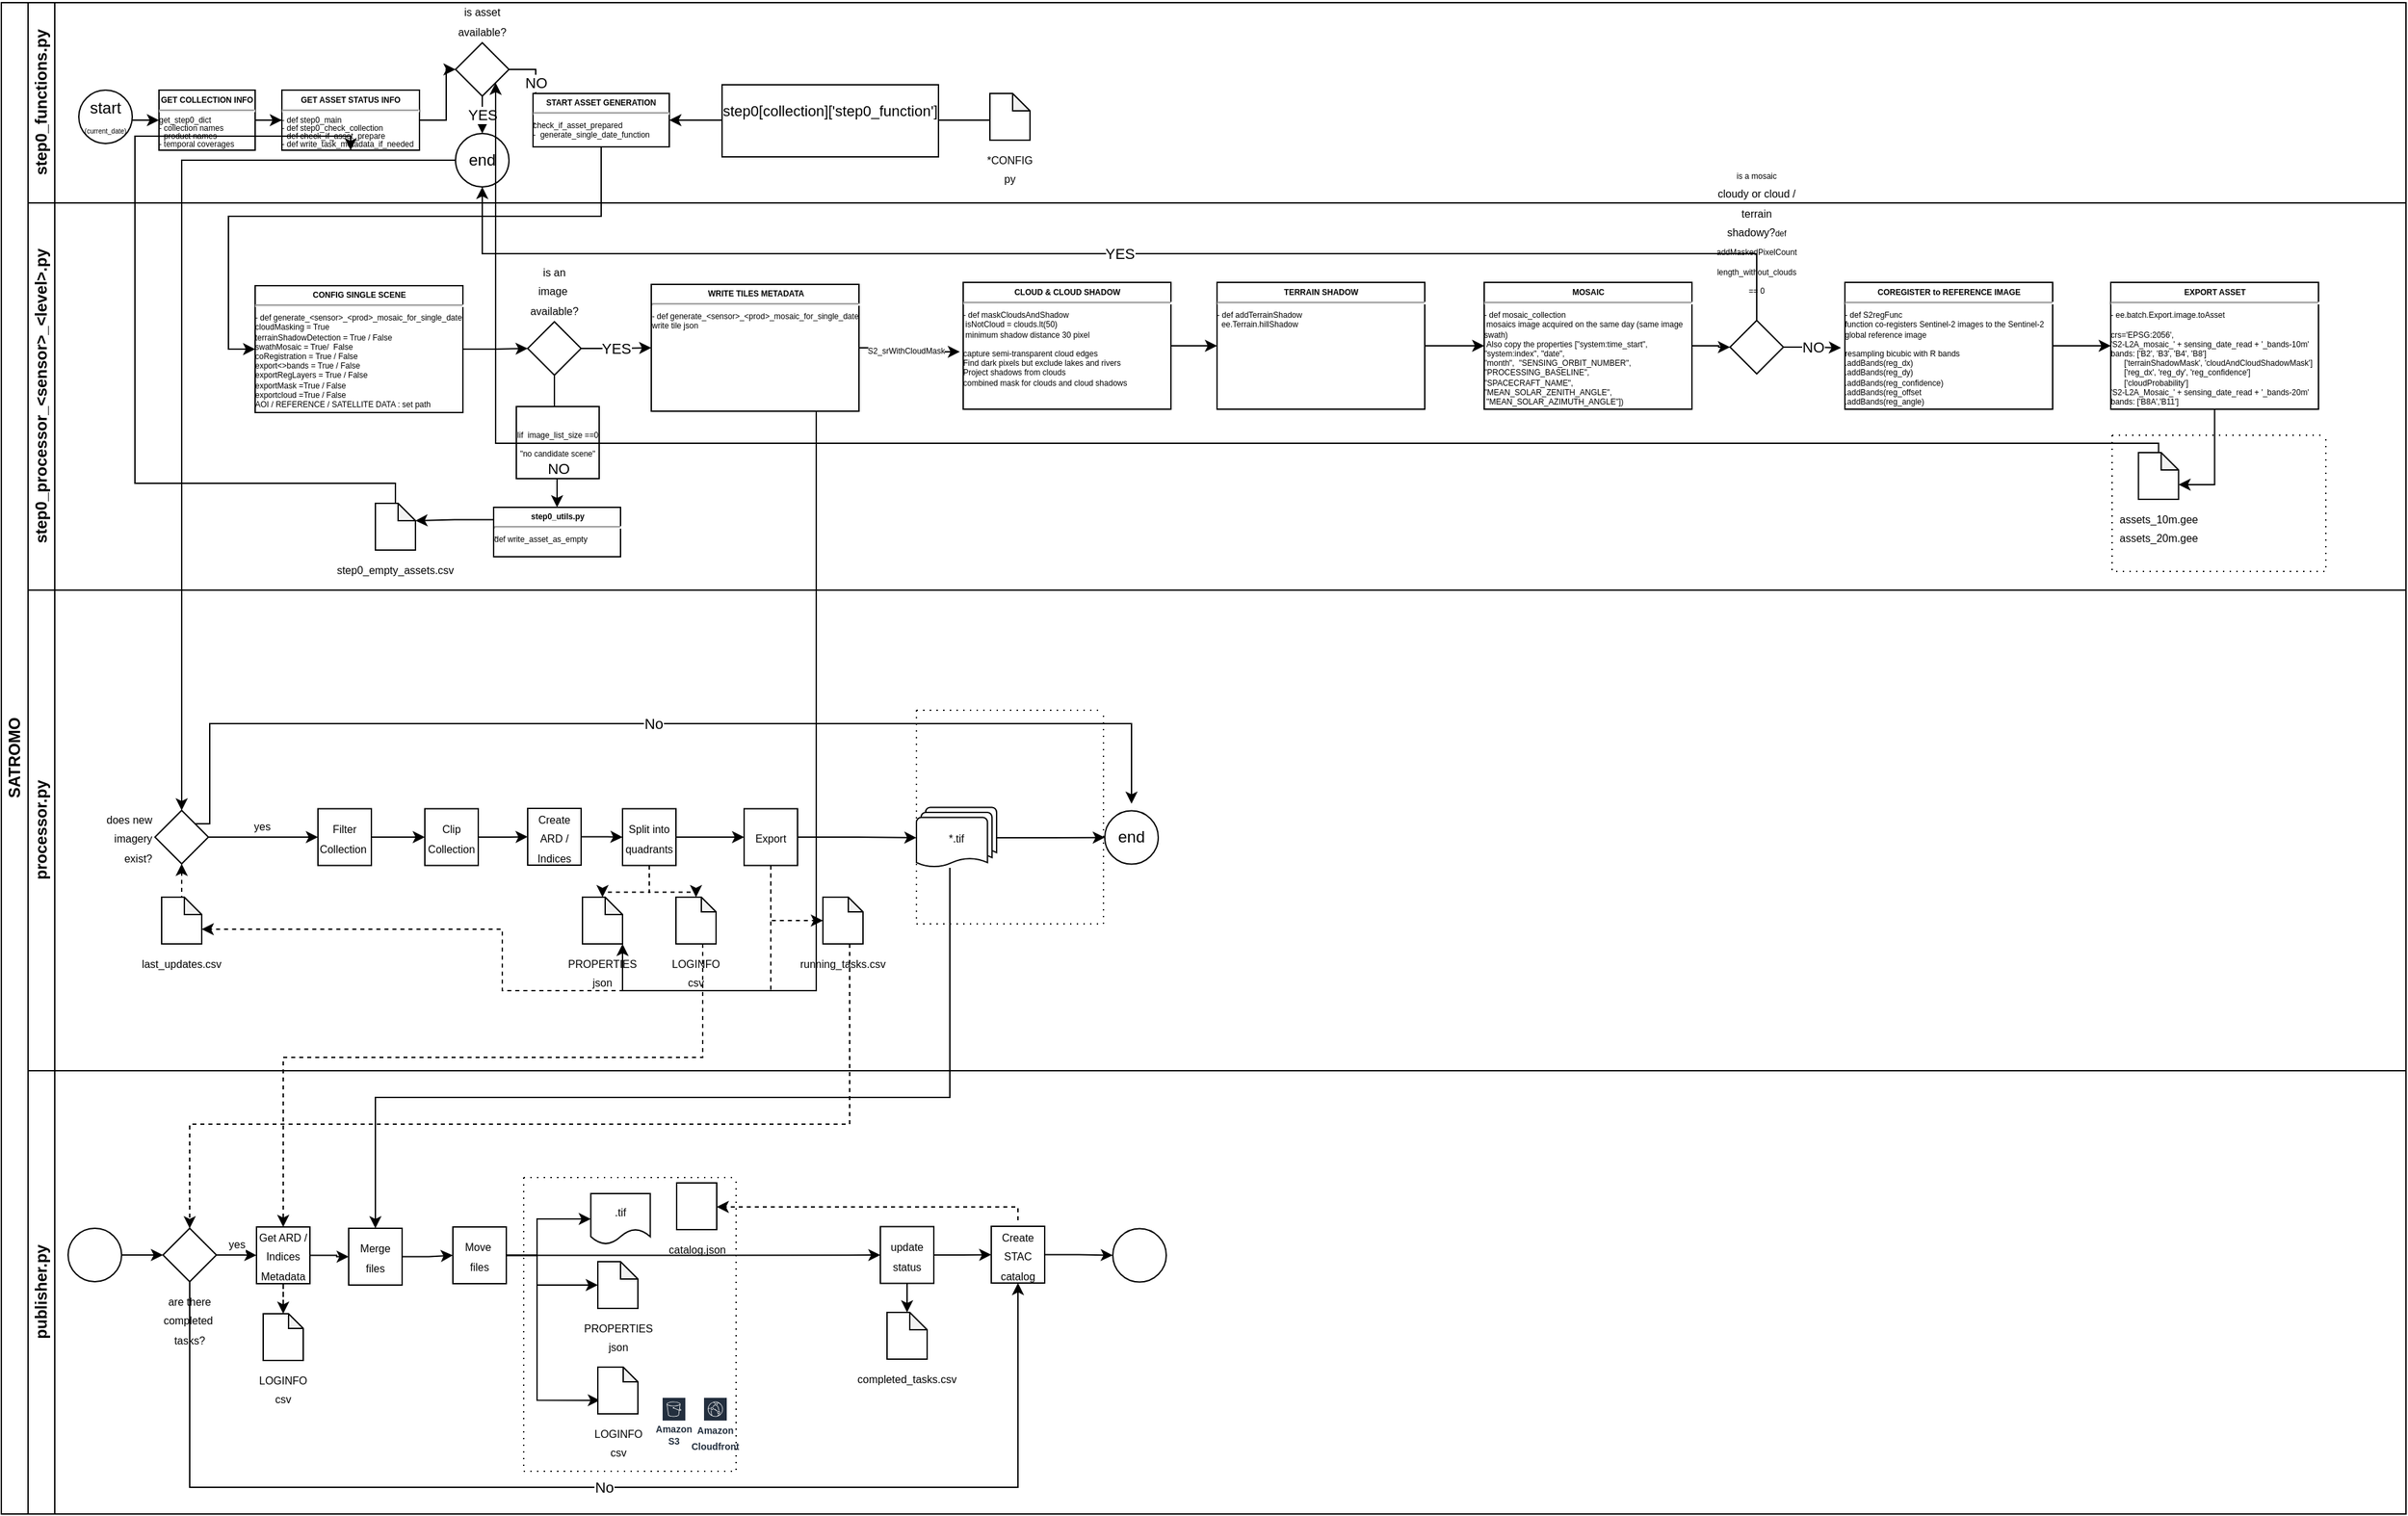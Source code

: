 <mxfile version="22.1.18" type="github">
  <diagram id="prtHgNgQTEPvFCAcTncT" name="Page-1">
    <mxGraphModel dx="1141" dy="697" grid="1" gridSize="10" guides="1" tooltips="1" connect="1" arrows="1" fold="1" page="1" pageScale="1" pageWidth="1169" pageHeight="827" math="0" shadow="0">
      <root>
        <mxCell id="0" />
        <mxCell id="1" parent="0" />
        <mxCell id="dNxyNK7c78bLwvsdeMH5-19" value="SATROMO" style="swimlane;html=1;childLayout=stackLayout;resizeParent=1;resizeParentMax=0;horizontal=0;startSize=20;horizontalStack=0;" parent="1" vertex="1">
          <mxGeometry x="40" y="530" width="1800" height="1132" as="geometry">
            <mxRectangle x="30" y="50" width="40" height="60" as="alternateBounds" />
          </mxGeometry>
        </mxCell>
        <mxCell id="R1mRM2v9SrcW-nyacFjG-60" style="edgeStyle=orthogonalEdgeStyle;rounded=0;orthogonalLoop=1;jettySize=auto;html=1;entryX=0.5;entryY=0;entryDx=0;entryDy=0;dashed=1;" parent="dNxyNK7c78bLwvsdeMH5-19" source="R1mRM2v9SrcW-nyacFjG-41" target="R1mRM2v9SrcW-nyacFjG-56" edge="1">
          <mxGeometry relative="1" as="geometry">
            <Array as="points">
              <mxPoint x="635" y="840" />
              <mxPoint x="141" y="840" />
            </Array>
          </mxGeometry>
        </mxCell>
        <mxCell id="R1mRM2v9SrcW-nyacFjG-63" style="edgeStyle=orthogonalEdgeStyle;rounded=0;orthogonalLoop=1;jettySize=auto;html=1;entryX=0.5;entryY=0;entryDx=0;entryDy=0;dashed=1;" parent="dNxyNK7c78bLwvsdeMH5-19" source="R1mRM2v9SrcW-nyacFjG-35" target="R1mRM2v9SrcW-nyacFjG-61" edge="1">
          <mxGeometry relative="1" as="geometry">
            <Array as="points">
              <mxPoint x="525" y="790" />
              <mxPoint x="211" y="790" />
            </Array>
          </mxGeometry>
        </mxCell>
        <mxCell id="dyGAlXozFLKTP85Kv3v4-216" value="step0_functions.py" style="swimlane;html=1;startSize=20;horizontal=0;" parent="dNxyNK7c78bLwvsdeMH5-19" vertex="1">
          <mxGeometry x="20" width="1780" height="150" as="geometry" />
        </mxCell>
        <mxCell id="dNxyNK7c78bLwvsdeMH5-23" value="start&lt;br&gt;&lt;font style=&quot;font-size: 5px;&quot;&gt;(current_date)&lt;/font&gt;" style="ellipse;whiteSpace=wrap;html=1;" parent="dyGAlXozFLKTP85Kv3v4-216" vertex="1">
          <mxGeometry x="38" y="65.5" width="40" height="40" as="geometry" />
        </mxCell>
        <mxCell id="dyGAlXozFLKTP85Kv3v4-7" value="&lt;p style=&quot;margin: 4px 0px 0px; text-align: center; font-size: 6px;&quot;&gt;&lt;b&gt;GET COLLECTION INFO&lt;/b&gt;&lt;/p&gt;&lt;hr style=&quot;font-size: 6px;&quot;&gt;&lt;div style=&quot;height: 2px; font-size: 6px;&quot;&gt;&lt;span style=&quot;border-color: var(--border-color); text-align: center;&quot;&gt;get_step0_dict&lt;/span&gt;&lt;br&gt;&lt;/div&gt;&lt;div style=&quot;height: 2px; font-size: 6px;&quot;&gt;&lt;br&gt;&lt;/div&gt;&lt;div style=&quot;height: 2px; font-size: 6px;&quot;&gt;&lt;br&gt;&lt;/div&gt;&lt;div style=&quot;height: 2px; font-size: 6px;&quot;&gt;- collection names&amp;nbsp;&amp;nbsp;&lt;/div&gt;&lt;div style=&quot;height: 2px; font-size: 6px;&quot;&gt;&lt;br&gt;&lt;/div&gt;&lt;div style=&quot;height: 2px; font-size: 6px;&quot;&gt;&lt;br&gt;&lt;/div&gt;&lt;div style=&quot;height: 2px; font-size: 6px;&quot;&gt;- product names&amp;nbsp;&amp;nbsp;&lt;/div&gt;&lt;div style=&quot;height: 2px; font-size: 6px;&quot;&gt;&lt;br&gt;&lt;/div&gt;&lt;div style=&quot;height: 2px; font-size: 6px;&quot;&gt;&lt;br style=&quot;font-size: 6px;&quot;&gt;&lt;/div&gt;&lt;div style=&quot;height: 2px; font-size: 6px;&quot;&gt;- temporal coverages&lt;/div&gt;" style="verticalAlign=top;align=left;overflow=fill;fontSize=6;fontFamily=Helvetica;html=1;whiteSpace=wrap;" parent="dyGAlXozFLKTP85Kv3v4-216" vertex="1">
          <mxGeometry x="98" y="65.5" width="72" height="45" as="geometry" />
        </mxCell>
        <mxCell id="dyGAlXozFLKTP85Kv3v4-16" style="edgeStyle=orthogonalEdgeStyle;rounded=0;orthogonalLoop=1;jettySize=auto;html=1;entryX=0;entryY=0.5;entryDx=0;entryDy=0;" parent="dyGAlXozFLKTP85Kv3v4-216" source="dNxyNK7c78bLwvsdeMH5-23" target="dyGAlXozFLKTP85Kv3v4-7" edge="1">
          <mxGeometry relative="1" as="geometry">
            <Array as="points">
              <mxPoint x="58" y="85.5" />
            </Array>
          </mxGeometry>
        </mxCell>
        <mxCell id="dyGAlXozFLKTP85Kv3v4-11" value="&lt;p style=&quot;margin: 4px 0px 0px; text-align: center; font-size: 6px;&quot;&gt;&lt;b style=&quot;background-color: initial;&quot;&gt;GET ASSET STATUS INFO&lt;/b&gt;&lt;br&gt;&lt;/p&gt;&lt;hr style=&quot;font-size: 6px;&quot;&gt;&lt;div style=&quot;height: 2px; font-size: 6px;&quot;&gt;- def step0_main&lt;/div&gt;&lt;div style=&quot;height: 2px; font-size: 6px;&quot;&gt;&lt;br&gt;&lt;/div&gt;&lt;div style=&quot;height: 2px; font-size: 6px;&quot;&gt;&lt;br&gt;&lt;/div&gt;&lt;div style=&quot;height: 2px; font-size: 6px;&quot;&gt;- def step0_check_collection&lt;/div&gt;&lt;div style=&quot;height: 2px; font-size: 6px;&quot;&gt;&lt;br style=&quot;font-size: 6px;&quot;&gt;&lt;/div&gt;&lt;div style=&quot;height: 2px; font-size: 6px;&quot;&gt;&lt;br&gt;&lt;/div&gt;&lt;div style=&quot;height: 2px; font-size: 6px;&quot;&gt;- def check_if_asset_prepare &amp;nbsp;&lt;/div&gt;&lt;div style=&quot;height: 2px; font-size: 6px;&quot;&gt;&lt;br&gt;&lt;/div&gt;&lt;div style=&quot;height: 2px; font-size: 6px;&quot;&gt;&lt;br&gt;&lt;/div&gt;&lt;div style=&quot;height: 2px; font-size: 6px;&quot;&gt;- def write_task_metadata_if_needed&lt;/div&gt;" style="verticalAlign=top;align=left;overflow=fill;fontSize=6;fontFamily=Helvetica;html=1;whiteSpace=wrap;" parent="dyGAlXozFLKTP85Kv3v4-216" vertex="1">
          <mxGeometry x="190" y="65.5" width="103" height="45" as="geometry" />
        </mxCell>
        <mxCell id="dyGAlXozFLKTP85Kv3v4-17" style="edgeStyle=orthogonalEdgeStyle;rounded=0;orthogonalLoop=1;jettySize=auto;html=1;entryX=0;entryY=0.5;entryDx=0;entryDy=0;" parent="dyGAlXozFLKTP85Kv3v4-216" source="dyGAlXozFLKTP85Kv3v4-7" target="dyGAlXozFLKTP85Kv3v4-11" edge="1">
          <mxGeometry relative="1" as="geometry" />
        </mxCell>
        <mxCell id="dyGAlXozFLKTP85Kv3v4-217" value="NO" style="edgeStyle=orthogonalEdgeStyle;rounded=0;orthogonalLoop=1;jettySize=auto;html=1;entryX=0;entryY=0.5;entryDx=0;entryDy=0;" parent="dyGAlXozFLKTP85Kv3v4-216" source="dyGAlXozFLKTP85Kv3v4-14" target="dyGAlXozFLKTP85Kv3v4-20" edge="1">
          <mxGeometry relative="1" as="geometry" />
        </mxCell>
        <mxCell id="DU7jNsaUde-YfOUN6-Dd-2" value="YES" style="edgeStyle=orthogonalEdgeStyle;rounded=0;orthogonalLoop=1;jettySize=auto;html=1;exitX=0.5;exitY=1;exitDx=0;exitDy=0;entryX=0.5;entryY=0;entryDx=0;entryDy=0;" edge="1" parent="dyGAlXozFLKTP85Kv3v4-216" source="dyGAlXozFLKTP85Kv3v4-14" target="DU7jNsaUde-YfOUN6-Dd-1">
          <mxGeometry relative="1" as="geometry" />
        </mxCell>
        <mxCell id="dyGAlXozFLKTP85Kv3v4-14" value="&lt;font style=&quot;font-size: 8px;&quot;&gt;is asset available?&lt;/font&gt;" style="rhombus;whiteSpace=wrap;html=1;fontFamily=Helvetica;fontSize=12;fontColor=#000000;align=center;verticalAlign=bottom;labelPosition=center;verticalLabelPosition=top;" parent="dyGAlXozFLKTP85Kv3v4-216" vertex="1">
          <mxGeometry x="320" y="30" width="40" height="40" as="geometry" />
        </mxCell>
        <mxCell id="dyGAlXozFLKTP85Kv3v4-24" style="edgeStyle=orthogonalEdgeStyle;rounded=0;orthogonalLoop=1;jettySize=auto;html=1;exitX=1;exitY=0.5;exitDx=0;exitDy=0;entryX=0;entryY=0.5;entryDx=0;entryDy=0;" parent="dyGAlXozFLKTP85Kv3v4-216" source="dyGAlXozFLKTP85Kv3v4-11" target="dyGAlXozFLKTP85Kv3v4-14" edge="1">
          <mxGeometry relative="1" as="geometry" />
        </mxCell>
        <mxCell id="dyGAlXozFLKTP85Kv3v4-20" value="&lt;p style=&quot;margin: 4px 0px 0px; text-align: center;&quot;&gt;&lt;b&gt;START ASSET GENERATION&lt;/b&gt;&lt;br&gt;&lt;/p&gt;&lt;hr style=&quot;font-size: 6px;&quot;&gt;&lt;div style=&quot;height: 2px; font-size: 6px;&quot;&gt;-&amp;nbsp;&lt;/div&gt;check_if_asset_prepared&lt;br&gt;-&amp;nbsp;&amp;nbsp;generate_single_date_function" style="verticalAlign=top;align=left;overflow=fill;fontSize=6;fontFamily=Helvetica;html=1;whiteSpace=wrap;" parent="dyGAlXozFLKTP85Kv3v4-216" vertex="1">
          <mxGeometry x="378" y="68" width="102" height="40" as="geometry" />
        </mxCell>
        <mxCell id="dyGAlXozFLKTP85Kv3v4-9" value="&lt;span style=&quot;font-size: 8px;&quot;&gt;*CONFIG&lt;br&gt;py&lt;br&gt;&lt;/span&gt;" style="shape=note;whiteSpace=wrap;html=1;backgroundOutline=1;darkOpacity=0.05;size=13;labelPosition=center;verticalLabelPosition=bottom;align=center;verticalAlign=top;" parent="dyGAlXozFLKTP85Kv3v4-216" vertex="1">
          <mxGeometry x="720" y="68" width="30" height="35" as="geometry" />
        </mxCell>
        <mxCell id="dyGAlXozFLKTP85Kv3v4-213" value="&#xa;&lt;span style=&quot;color: rgb(0, 0, 0); font-family: Helvetica; font-size: 11px; font-style: normal; font-variant-ligatures: normal; font-variant-caps: normal; font-weight: 400; letter-spacing: normal; orphans: 2; text-align: center; text-indent: 0px; text-transform: none; widows: 2; word-spacing: 0px; -webkit-text-stroke-width: 0px; background-color: rgb(255, 255, 255); text-decoration-thickness: initial; text-decoration-style: initial; text-decoration-color: initial; float: none; display: inline !important;&quot;&gt;step0[collection][&#39;step0_function&#39;]&lt;/span&gt;&#xa;&#xa;" style="edgeStyle=orthogonalEdgeStyle;rounded=0;orthogonalLoop=1;jettySize=auto;html=1;entryX=1;entryY=0.5;entryDx=0;entryDy=0;labelBorderColor=default;" parent="dyGAlXozFLKTP85Kv3v4-216" source="dyGAlXozFLKTP85Kv3v4-9" target="dyGAlXozFLKTP85Kv3v4-20" edge="1">
          <mxGeometry relative="1" as="geometry">
            <Array as="points">
              <mxPoint x="710" y="88" />
              <mxPoint x="710" y="88" />
            </Array>
          </mxGeometry>
        </mxCell>
        <mxCell id="dyGAlXozFLKTP85Kv3v4-222" value="" style="shape=image;html=1;verticalAlign=top;verticalLabelPosition=bottom;labelBackgroundColor=#ffffff;imageAspect=0;aspect=fixed;image=https://cdn0.iconfinder.com/data/icons/social-network-9/50/29-128.png" parent="dyGAlXozFLKTP85Kv3v4-216" vertex="1">
          <mxGeometry x="30" y="10" width="24" height="24" as="geometry" />
        </mxCell>
        <mxCell id="DU7jNsaUde-YfOUN6-Dd-1" value="end" style="ellipse;whiteSpace=wrap;html=1;" vertex="1" parent="dyGAlXozFLKTP85Kv3v4-216">
          <mxGeometry x="320" y="98" width="40" height="40" as="geometry" />
        </mxCell>
        <mxCell id="dyGAlXozFLKTP85Kv3v4-214" value="step0_processor_&amp;lt;sensor&amp;gt;_&amp;lt;level&amp;gt;.py" style="swimlane;html=1;startSize=20;horizontal=0;" parent="dNxyNK7c78bLwvsdeMH5-19" vertex="1">
          <mxGeometry x="20" y="150" width="1780" height="290" as="geometry" />
        </mxCell>
        <mxCell id="dyGAlXozFLKTP85Kv3v4-104" value="&lt;p style=&quot;margin: 4px 0px 0px; text-align: center;&quot;&gt;&lt;b&gt;CONFIG SINGLE SCENE&lt;/b&gt;&lt;br&gt;&lt;/p&gt;&lt;hr style=&quot;font-size: 6px;&quot;&gt;&lt;div style=&quot;height: 2px; font-size: 6px;&quot;&gt;&lt;/div&gt;- def generate_&amp;lt;sensor&amp;gt;_&amp;lt;prod&amp;gt;_mosaic_for_single_date&lt;br&gt;cloudMasking = True&lt;br&gt;terrainShadowDetection = True / False&lt;br&gt;swathMosaic = True/&amp;nbsp; False&lt;br&gt;coRegistration = True / False&lt;br&gt;export&amp;lt;&amp;gt;bands = True / False&lt;br&gt;exportRegLayers = True / False&lt;br&gt;exportMask =True / False&lt;br&gt;exportcloud =True / False&lt;br&gt;AOI / REFERENCE / SATELLITE DATA : set path" style="verticalAlign=top;align=left;overflow=fill;fontSize=6;fontFamily=Helvetica;html=1;whiteSpace=wrap;" parent="dyGAlXozFLKTP85Kv3v4-214" vertex="1">
          <mxGeometry x="170" y="62" width="155.5" height="95" as="geometry" />
        </mxCell>
        <mxCell id="dyGAlXozFLKTP85Kv3v4-106" value="&lt;font style=&quot;font-size: 8px;&quot;&gt;is an image&amp;nbsp; available?&lt;/font&gt;" style="rhombus;whiteSpace=wrap;html=1;fontFamily=Helvetica;fontSize=12;fontColor=#000000;align=center;verticalAlign=bottom;labelPosition=center;verticalLabelPosition=top;" parent="dyGAlXozFLKTP85Kv3v4-214" vertex="1">
          <mxGeometry x="374" y="89" width="40" height="40" as="geometry" />
        </mxCell>
        <mxCell id="dyGAlXozFLKTP85Kv3v4-121" style="edgeStyle=orthogonalEdgeStyle;rounded=0;orthogonalLoop=1;jettySize=auto;html=1;exitX=1;exitY=0.5;exitDx=0;exitDy=0;" parent="dyGAlXozFLKTP85Kv3v4-214" source="dyGAlXozFLKTP85Kv3v4-104" target="dyGAlXozFLKTP85Kv3v4-106" edge="1">
          <mxGeometry relative="1" as="geometry" />
        </mxCell>
        <mxCell id="dyGAlXozFLKTP85Kv3v4-108" value="&lt;p style=&quot;margin: 4px 0px 0px; text-align: center;&quot;&gt;&lt;b&gt;step0_utils.py&lt;/b&gt;&lt;br&gt;&lt;/p&gt;&lt;hr style=&quot;font-size: 6px;&quot;&gt;&lt;div style=&quot;height: 2px; font-size: 6px;&quot;&gt;-&amp;nbsp;&lt;/div&gt;def&amp;nbsp;write_asset_as_empty" style="verticalAlign=top;align=left;overflow=fill;fontSize=6;fontFamily=Helvetica;html=1;whiteSpace=wrap;" parent="dyGAlXozFLKTP85Kv3v4-214" vertex="1">
          <mxGeometry x="348.5" y="228" width="95" height="37" as="geometry" />
        </mxCell>
        <mxCell id="dyGAlXozFLKTP85Kv3v4-110" value="&lt;br&gt;&lt;font style=&quot;border-color: var(--border-color); color: rgb(0, 0, 0); font-family: Helvetica; font-style: normal; font-variant-ligatures: normal; font-variant-caps: normal; font-weight: 400; letter-spacing: normal; orphans: 2; text-align: center; text-indent: 0px; text-transform: none; widows: 2; word-spacing: 0px; -webkit-text-stroke-width: 0px; text-decoration-thickness: initial; text-decoration-style: initial; text-decoration-color: initial; font-size: 6px;&quot;&gt;Iif&amp;nbsp; image_list_size ==0&lt;br style=&quot;border-color: var(--border-color);&quot;&gt;&quot;no candidate scene&quot;&lt;br style=&quot;border-color: var(--border-color);&quot;&gt;&amp;nbsp;&lt;/font&gt;&lt;span style=&quot;color: rgb(0, 0, 0); font-family: Helvetica; font-size: 11px; font-style: normal; font-variant-ligatures: normal; font-variant-caps: normal; font-weight: 400; letter-spacing: normal; orphans: 2; text-align: center; text-indent: 0px; text-transform: none; widows: 2; word-spacing: 0px; -webkit-text-stroke-width: 0px; background-color: rgb(255, 255, 255); text-decoration-thickness: initial; text-decoration-style: initial; text-decoration-color: initial; float: none; display: inline !important;&quot;&gt;NO&lt;/span&gt;" style="edgeStyle=orthogonalEdgeStyle;rounded=0;orthogonalLoop=1;jettySize=auto;html=1;labelBorderColor=default;" parent="dyGAlXozFLKTP85Kv3v4-214" source="dyGAlXozFLKTP85Kv3v4-106" target="dyGAlXozFLKTP85Kv3v4-108" edge="1">
          <mxGeometry x="0.01" relative="1" as="geometry">
            <mxPoint x="394" y="156" as="targetPoint" />
            <mxPoint as="offset" />
          </mxGeometry>
        </mxCell>
        <mxCell id="dyGAlXozFLKTP85Kv3v4-111" value="&lt;font style=&quot;font-size: 8px;&quot;&gt;step0_empty_assets.csv&lt;/font&gt;" style="shape=note;whiteSpace=wrap;html=1;backgroundOutline=1;darkOpacity=0.05;size=13;labelPosition=center;verticalLabelPosition=bottom;align=center;verticalAlign=top;" parent="dyGAlXozFLKTP85Kv3v4-214" vertex="1">
          <mxGeometry x="260" y="225" width="30" height="35" as="geometry" />
        </mxCell>
        <mxCell id="dyGAlXozFLKTP85Kv3v4-113" value="&lt;p style=&quot;margin: 4px 0px 0px; text-align: center;&quot;&gt;&lt;b&gt;WRITE TILES METADATA&lt;/b&gt;&lt;br&gt;&lt;/p&gt;&lt;hr style=&quot;font-size: 6px;&quot;&gt;&lt;div style=&quot;height: 2px; font-size: 6px;&quot;&gt;&lt;/div&gt;- def generate_&amp;lt;sensor&amp;gt;_&amp;lt;prod&amp;gt;_mosaic_for_single_date&lt;br&gt;write tile json" style="verticalAlign=top;align=left;overflow=fill;fontSize=6;fontFamily=Helvetica;html=1;whiteSpace=wrap;" parent="dyGAlXozFLKTP85Kv3v4-214" vertex="1">
          <mxGeometry x="466.5" y="61" width="155.5" height="95" as="geometry" />
        </mxCell>
        <mxCell id="dyGAlXozFLKTP85Kv3v4-122" value="YES" style="edgeStyle=orthogonalEdgeStyle;rounded=0;orthogonalLoop=1;jettySize=auto;html=1;exitX=1;exitY=0.5;exitDx=0;exitDy=0;entryX=0;entryY=0.5;entryDx=0;entryDy=0;" parent="dyGAlXozFLKTP85Kv3v4-214" source="dyGAlXozFLKTP85Kv3v4-106" target="dyGAlXozFLKTP85Kv3v4-113" edge="1">
          <mxGeometry relative="1" as="geometry" />
        </mxCell>
        <mxCell id="dyGAlXozFLKTP85Kv3v4-124" style="edgeStyle=orthogonalEdgeStyle;rounded=0;orthogonalLoop=1;jettySize=auto;html=1;entryX=0;entryY=0;entryDx=30.0;entryDy=13;entryPerimeter=0;exitX=0;exitY=0.25;exitDx=0;exitDy=0;" parent="dyGAlXozFLKTP85Kv3v4-214" source="dyGAlXozFLKTP85Kv3v4-108" target="dyGAlXozFLKTP85Kv3v4-111" edge="1">
          <mxGeometry relative="1" as="geometry" />
        </mxCell>
        <mxCell id="dyGAlXozFLKTP85Kv3v4-131" value="&lt;p style=&quot;margin: 4px 0px 0px; text-align: center;&quot;&gt;&lt;b&gt;CLOUD &amp;amp; CLOUD SHADOW&lt;/b&gt;&lt;br&gt;&lt;/p&gt;&lt;hr style=&quot;font-size: 6px;&quot;&gt;&lt;div style=&quot;height: 2px; font-size: 6px;&quot;&gt;&lt;/div&gt;- def&amp;nbsp;maskCloudsAndShadow&lt;br&gt;&lt;font style=&quot;border-color: var(--border-color); text-align: center;&quot;&gt;&amp;nbsp;isNotCloud = clouds.lt(50)&lt;br style=&quot;border-color: var(--border-color);&quot;&gt;&lt;/font&gt;&lt;font style=&quot;border-color: var(--border-color); text-align: center;&quot;&gt;&amp;nbsp;minimum shadow distance 30 pixel&lt;br&gt;&lt;br&gt;capture semi-transparent cloud edges&lt;br&gt;Find dark pixels but exclude lakes and rivers&lt;br&gt;Project shadows from clouds&lt;br&gt;combined mask for clouds and cloud shadows&lt;br&gt;&lt;/font&gt;" style="verticalAlign=top;align=left;overflow=fill;fontSize=6;fontFamily=Helvetica;html=1;whiteSpace=wrap;" parent="dyGAlXozFLKTP85Kv3v4-214" vertex="1">
          <mxGeometry x="700" y="59.5" width="155.5" height="95" as="geometry" />
        </mxCell>
        <mxCell id="dyGAlXozFLKTP85Kv3v4-126" style="edgeStyle=orthogonalEdgeStyle;rounded=0;orthogonalLoop=1;jettySize=auto;html=1;entryX=-0.016;entryY=0.547;entryDx=0;entryDy=0;entryPerimeter=0;" parent="dyGAlXozFLKTP85Kv3v4-214" source="dyGAlXozFLKTP85Kv3v4-113" target="dyGAlXozFLKTP85Kv3v4-131" edge="1">
          <mxGeometry relative="1" as="geometry" />
        </mxCell>
        <mxCell id="dyGAlXozFLKTP85Kv3v4-127" value="&lt;font style=&quot;font-size: 6px;&quot;&gt;S2_srWithCloudMask&lt;br&gt;&lt;/font&gt;" style="edgeLabel;html=1;align=center;verticalAlign=middle;resizable=0;points=[];" parent="dyGAlXozFLKTP85Kv3v4-126" vertex="1" connectable="0">
          <mxGeometry x="-0.28" y="1" relative="1" as="geometry">
            <mxPoint x="6" y="1" as="offset" />
          </mxGeometry>
        </mxCell>
        <mxCell id="dyGAlXozFLKTP85Kv3v4-134" value="&lt;p style=&quot;margin: 4px 0px 0px; text-align: center;&quot;&gt;&lt;b&gt;TERRAIN SHADOW&lt;/b&gt;&lt;br&gt;&lt;/p&gt;&lt;hr style=&quot;font-size: 6px;&quot;&gt;&lt;div style=&quot;height: 2px; font-size: 6px;&quot;&gt;&lt;/div&gt;- def addTerrainShadow&lt;br&gt;&lt;font style=&quot;border-color: var(--border-color); text-align: center;&quot;&gt;&amp;nbsp;&amp;nbsp;ee.Terrain.hillShadow&lt;/font&gt;" style="verticalAlign=top;align=left;overflow=fill;fontSize=6;fontFamily=Helvetica;html=1;whiteSpace=wrap;" parent="dyGAlXozFLKTP85Kv3v4-214" vertex="1">
          <mxGeometry x="890" y="59.5" width="155.5" height="95" as="geometry" />
        </mxCell>
        <mxCell id="dyGAlXozFLKTP85Kv3v4-137" style="edgeStyle=orthogonalEdgeStyle;rounded=0;orthogonalLoop=1;jettySize=auto;html=1;exitX=1;exitY=0.5;exitDx=0;exitDy=0;entryX=0;entryY=0.5;entryDx=0;entryDy=0;" parent="dyGAlXozFLKTP85Kv3v4-214" source="dyGAlXozFLKTP85Kv3v4-131" target="dyGAlXozFLKTP85Kv3v4-134" edge="1">
          <mxGeometry relative="1" as="geometry" />
        </mxCell>
        <mxCell id="dyGAlXozFLKTP85Kv3v4-136" value="&lt;p style=&quot;margin: 4px 0px 0px; text-align: center;&quot;&gt;&lt;b&gt;MOSAIC&lt;/b&gt;&lt;br&gt;&lt;/p&gt;&lt;hr style=&quot;font-size: 6px;&quot;&gt;&lt;div style=&quot;height: 2px; font-size: 6px;&quot;&gt;&lt;/div&gt;- def mosaic_collection&lt;br&gt;&amp;nbsp;mosaics image acquired on the same day (same image swath)&lt;br&gt;&lt;font style=&quot;border-color: var(--border-color); text-align: center;&quot;&gt;&amp;nbsp;Also copy the properties&amp;nbsp;&lt;span style=&quot;background-color: initial;&quot;&gt;[&quot;system:time_start&quot;, &quot;system:index&quot;, &quot;date&quot;, &quot;month&quot;,&amp;nbsp;&lt;/span&gt;&lt;span style=&quot;background-color: initial;&quot;&gt;&amp;nbsp;&quot;SENSING_ORBIT_NUMBER&quot;, &quot;PROCESSING_BASELINE&quot;,&lt;/span&gt;&lt;span style=&quot;background-color: initial;&quot;&gt;&amp;nbsp; &amp;nbsp; &amp;nbsp; &amp;nbsp; &amp;nbsp; &amp;nbsp; &amp;nbsp; &amp;nbsp; &amp;nbsp; &amp;nbsp; &amp;nbsp; &amp;nbsp; &amp;nbsp; &amp;nbsp; &amp;nbsp; &amp;nbsp; &amp;nbsp; &amp;nbsp; &amp;nbsp; &amp;nbsp; &amp;nbsp; &amp;nbsp; &amp;nbsp; &quot;SPACECRAFT_NAME&quot;, &quot;MEAN_SOLAR_ZENITH_ANGLE&quot;,&lt;/span&gt;&lt;span style=&quot;background-color: initial;&quot;&gt;&amp;nbsp; &amp;nbsp; &amp;nbsp; &amp;nbsp; &amp;nbsp; &amp;nbsp; &amp;nbsp; &amp;nbsp; &amp;nbsp; &amp;nbsp; &amp;nbsp; &amp;nbsp; &amp;nbsp; &amp;nbsp; &amp;nbsp; &amp;nbsp; &amp;nbsp; &amp;nbsp; &amp;nbsp;&quot;MEAN_SOLAR_AZIMUTH_ANGLE&quot;])&lt;/span&gt;&lt;span style=&quot;background-color: initial;&quot;&gt;&lt;br&gt;&lt;/span&gt;&lt;/font&gt;" style="verticalAlign=top;align=left;overflow=fill;fontSize=6;fontFamily=Helvetica;html=1;whiteSpace=wrap;" parent="dyGAlXozFLKTP85Kv3v4-214" vertex="1">
          <mxGeometry x="1090" y="59.5" width="155.5" height="95" as="geometry" />
        </mxCell>
        <mxCell id="dyGAlXozFLKTP85Kv3v4-138" style="edgeStyle=orthogonalEdgeStyle;rounded=0;orthogonalLoop=1;jettySize=auto;html=1;entryX=0;entryY=0.5;entryDx=0;entryDy=0;" parent="dyGAlXozFLKTP85Kv3v4-214" source="dyGAlXozFLKTP85Kv3v4-134" target="dyGAlXozFLKTP85Kv3v4-136" edge="1">
          <mxGeometry relative="1" as="geometry" />
        </mxCell>
        <mxCell id="dyGAlXozFLKTP85Kv3v4-125" value="&lt;font style=&quot;font-size: 6px;&quot;&gt;is a mosaic&lt;br&gt;&lt;span style=&quot;font-size: 8px;&quot;&gt;cloudy or cloud / terrain shadowy?&lt;/span&gt;&lt;span style=&quot;font-size: 6px; background-color: initial;&quot;&gt;def addMaskedPixelCount&lt;br&gt;&lt;/span&gt;&lt;span style=&quot;&quot;&gt;length_without_clouds == 0&lt;/span&gt;&lt;br&gt;&lt;/font&gt;&lt;font style=&quot;font-size: 10px;&quot;&gt;&lt;br&gt;&lt;/font&gt;" style="rhombus;whiteSpace=wrap;html=1;fontFamily=Helvetica;fontSize=12;fontColor=#000000;align=center;verticalAlign=bottom;labelPosition=center;verticalLabelPosition=top;" parent="dyGAlXozFLKTP85Kv3v4-214" vertex="1">
          <mxGeometry x="1274" y="88" width="40" height="40" as="geometry" />
        </mxCell>
        <mxCell id="dyGAlXozFLKTP85Kv3v4-140" value="&lt;p style=&quot;margin: 4px 0px 0px; text-align: center;&quot;&gt;&lt;b&gt;COREGISTER to REFERENCE IMAGE&lt;/b&gt;&lt;br&gt;&lt;/p&gt;&lt;hr style=&quot;font-size: 6px;&quot;&gt;&lt;div style=&quot;height: 2px; font-size: 6px;&quot;&gt;&lt;/div&gt;- def S2regFunc&lt;br&gt;function co-registers Sentinel-2 images to the Sentinel-2 global reference image&lt;br&gt;&lt;br&gt;resampling bicubic with R bands&lt;br&gt;&lt;span style=&quot;background-color: initial; text-align: center;&quot;&gt;.addBands(reg_dx)&lt;br&gt;&lt;/span&gt;&lt;span style=&quot;background-color: initial; text-align: center;&quot;&gt;.addBands(reg_dy)&amp;nbsp;&lt;br&gt;&lt;/span&gt;&lt;span style=&quot;background-color: initial; text-align: center;&quot;&gt;.addBands(reg_confidence)&amp;nbsp;&lt;br&gt;&lt;/span&gt;&lt;span style=&quot;background-color: initial; text-align: center;&quot;&gt;.addBands(reg_offset&lt;br&gt;&lt;/span&gt;&lt;span style=&quot;background-color: initial; text-align: center;&quot;&gt;.addBands(reg_angle)&lt;/span&gt;&lt;span style=&quot;background-color: initial; text-align: center;&quot;&gt;&lt;br&gt;&lt;/span&gt;" style="verticalAlign=top;align=left;overflow=fill;fontSize=6;fontFamily=Helvetica;html=1;whiteSpace=wrap;" parent="dyGAlXozFLKTP85Kv3v4-214" vertex="1">
          <mxGeometry x="1360" y="59.5" width="155.5" height="95" as="geometry" />
        </mxCell>
        <mxCell id="dyGAlXozFLKTP85Kv3v4-139" style="edgeStyle=orthogonalEdgeStyle;rounded=0;orthogonalLoop=1;jettySize=auto;html=1;entryX=0;entryY=0.5;entryDx=0;entryDy=0;" parent="dyGAlXozFLKTP85Kv3v4-214" source="dyGAlXozFLKTP85Kv3v4-136" target="dyGAlXozFLKTP85Kv3v4-125" edge="1">
          <mxGeometry relative="1" as="geometry" />
        </mxCell>
        <mxCell id="dyGAlXozFLKTP85Kv3v4-141" value="NO" style="edgeStyle=orthogonalEdgeStyle;rounded=0;orthogonalLoop=1;jettySize=auto;html=1;exitX=1;exitY=0.5;exitDx=0;exitDy=0;entryX=-0.019;entryY=0.516;entryDx=0;entryDy=0;entryPerimeter=0;" parent="dyGAlXozFLKTP85Kv3v4-214" source="dyGAlXozFLKTP85Kv3v4-125" target="dyGAlXozFLKTP85Kv3v4-140" edge="1">
          <mxGeometry relative="1" as="geometry" />
        </mxCell>
        <mxCell id="dyGAlXozFLKTP85Kv3v4-142" value="&lt;p style=&quot;margin: 4px 0px 0px; text-align: center;&quot;&gt;&lt;b&gt;EXPORT ASSET&lt;/b&gt;&lt;br&gt;&lt;/p&gt;&lt;hr style=&quot;font-size: 6px;&quot;&gt;&lt;div style=&quot;height: 2px; font-size: 6px;&quot;&gt;&lt;/div&gt;-&amp;nbsp;ee.batch.Export.image.toAsset&lt;br&gt;&lt;br&gt;crs=&#39;EPSG:2056&#39;,&lt;br&gt;&#39;S2-L2A_mosaic_&#39; + sensing_date_read + &#39;_bands-10m&#39;&lt;br&gt;bands:&amp;nbsp;[&#39;B2&#39;, &#39;B3&#39;, &#39;B4&#39;, &#39;B8&#39;]&lt;br&gt;&amp;nbsp; &amp;nbsp; &amp;nbsp; [&#39;terrainShadowMask&#39;, &#39;cloudAndCloudShadowMask&#39;]&lt;br&gt;&amp;nbsp; &amp;nbsp; &amp;nbsp; [&#39;reg_dx&#39;, &#39;reg_dy&#39;, &#39;reg_confidence&#39;]&lt;br&gt;&amp;nbsp; &amp;nbsp; &amp;nbsp;&amp;nbsp;[&#39;cloudProbability&#39;]&lt;br&gt;&#39;S2-L2A_Mosaic_&#39; + sensing_date_read + &#39;_bands-20m&#39;&lt;br&gt;bands: [&#39;B8A&#39;,&#39;B11&#39;]" style="verticalAlign=top;align=left;overflow=fill;fontSize=6;fontFamily=Helvetica;html=1;whiteSpace=wrap;" parent="dyGAlXozFLKTP85Kv3v4-214" vertex="1">
          <mxGeometry x="1559" y="59.5" width="155.5" height="95" as="geometry" />
        </mxCell>
        <mxCell id="dyGAlXozFLKTP85Kv3v4-206" value="&lt;font style=&quot;font-size: 8px;&quot;&gt;assets_10m.gee&lt;br&gt;assets_20m.gee&lt;br&gt;&lt;br&gt;&lt;/font&gt;" style="shape=note;whiteSpace=wrap;html=1;backgroundOutline=1;darkOpacity=0.05;size=13;labelPosition=center;verticalLabelPosition=bottom;align=center;verticalAlign=top;" parent="dyGAlXozFLKTP85Kv3v4-214" vertex="1">
          <mxGeometry x="1579.75" y="187" width="30" height="35" as="geometry" />
        </mxCell>
        <mxCell id="dyGAlXozFLKTP85Kv3v4-208" style="edgeStyle=orthogonalEdgeStyle;rounded=0;orthogonalLoop=1;jettySize=auto;html=1;entryX=0;entryY=0;entryDx=30.0;entryDy=24;entryPerimeter=0;" parent="dyGAlXozFLKTP85Kv3v4-214" source="dyGAlXozFLKTP85Kv3v4-142" target="dyGAlXozFLKTP85Kv3v4-206" edge="1">
          <mxGeometry relative="1" as="geometry" />
        </mxCell>
        <mxCell id="dyGAlXozFLKTP85Kv3v4-205" style="edgeStyle=orthogonalEdgeStyle;rounded=0;orthogonalLoop=1;jettySize=auto;html=1;entryX=0;entryY=0.5;entryDx=0;entryDy=0;" parent="dyGAlXozFLKTP85Kv3v4-214" source="dyGAlXozFLKTP85Kv3v4-140" target="dyGAlXozFLKTP85Kv3v4-142" edge="1">
          <mxGeometry relative="1" as="geometry" />
        </mxCell>
        <mxCell id="dyGAlXozFLKTP85Kv3v4-221" value="" style="shape=image;html=1;verticalAlign=top;verticalLabelPosition=bottom;labelBackgroundColor=#ffffff;imageAspect=0;aspect=fixed;image=https://cdn0.iconfinder.com/data/icons/social-network-9/50/29-128.png" parent="dyGAlXozFLKTP85Kv3v4-214" vertex="1">
          <mxGeometry x="30" y="10" width="24" height="24" as="geometry" />
        </mxCell>
        <mxCell id="dNxyNK7c78bLwvsdeMH5-20" value="processor.py" style="swimlane;html=1;startSize=20;horizontal=0;" parent="dNxyNK7c78bLwvsdeMH5-19" vertex="1">
          <mxGeometry x="20" y="440" width="1780" height="360" as="geometry" />
        </mxCell>
        <mxCell id="R1mRM2v9SrcW-nyacFjG-58" value="" style="shape=image;html=1;verticalAlign=top;verticalLabelPosition=bottom;labelBackgroundColor=#ffffff;imageAspect=0;aspect=fixed;image=https://cdn0.iconfinder.com/data/icons/social-network-9/50/29-128.png" parent="dNxyNK7c78bLwvsdeMH5-20" vertex="1">
          <mxGeometry x="30" y="6" width="24" height="24" as="geometry" />
        </mxCell>
        <mxCell id="dNxyNK7c78bLwvsdeMH5-32" value="end" style="ellipse;whiteSpace=wrap;html=1;" parent="dNxyNK7c78bLwvsdeMH5-20" vertex="1">
          <mxGeometry x="806" y="165.25" width="40" height="40" as="geometry" />
        </mxCell>
        <mxCell id="R1mRM2v9SrcW-nyacFjG-2" value="yes&amp;nbsp;" style="edgeStyle=orthogonalEdgeStyle;rounded=0;orthogonalLoop=1;jettySize=auto;html=1;exitX=1;exitY=0.5;exitDx=0;exitDy=0;labelPosition=center;verticalLabelPosition=top;align=center;verticalAlign=bottom;fontSize=8;" parent="dNxyNK7c78bLwvsdeMH5-20" source="SaRvPY5KLAKqEFSmgEiV-3" target="dNxyNK7c78bLwvsdeMH5-30" edge="1">
          <mxGeometry relative="1" as="geometry" />
        </mxCell>
        <mxCell id="0T3khw3Om7fpAPWbkNdE-1" value="No" style="edgeStyle=orthogonalEdgeStyle;rounded=0;orthogonalLoop=1;jettySize=auto;html=1;exitX=1;exitY=0;exitDx=0;exitDy=0;" parent="dNxyNK7c78bLwvsdeMH5-20" source="SaRvPY5KLAKqEFSmgEiV-3" edge="1">
          <mxGeometry relative="1" as="geometry">
            <mxPoint x="826" y="160" as="targetPoint" />
            <Array as="points">
              <mxPoint x="136" y="175" />
              <mxPoint x="136" y="100" />
              <mxPoint x="826" y="100" />
            </Array>
          </mxGeometry>
        </mxCell>
        <mxCell id="SaRvPY5KLAKqEFSmgEiV-3" value="&lt;font style=&quot;font-size: 8px;&quot;&gt;does&amp;nbsp;new imagery exist?&lt;/font&gt;" style="rhombus;whiteSpace=wrap;html=1;fontFamily=Helvetica;fontSize=12;fontColor=#000000;align=right;verticalAlign=middle;labelPosition=left;verticalLabelPosition=middle;" parent="dNxyNK7c78bLwvsdeMH5-20" vertex="1">
          <mxGeometry x="95" y="165" width="40" height="40" as="geometry" />
        </mxCell>
        <mxCell id="dNxyNK7c78bLwvsdeMH5-30" value="&lt;font style=&quot;font-size: 8px;&quot;&gt;Filter Collection&amp;nbsp;&lt;/font&gt;" style="rounded=0;whiteSpace=wrap;html=1;fontFamily=Helvetica;fontSize=12;fontColor=#000000;align=center;" parent="dNxyNK7c78bLwvsdeMH5-20" vertex="1">
          <mxGeometry x="217" y="163.75" width="40" height="42.5" as="geometry" />
        </mxCell>
        <mxCell id="dNxyNK7c78bLwvsdeMH5-33" value="" style="edgeStyle=orthogonalEdgeStyle;rounded=0;orthogonalLoop=1;jettySize=auto;html=1;endArrow=classic;endFill=1;" parent="dNxyNK7c78bLwvsdeMH5-20" source="R1mRM2v9SrcW-nyacFjG-46" target="dNxyNK7c78bLwvsdeMH5-32" edge="1">
          <mxGeometry relative="1" as="geometry" />
        </mxCell>
        <mxCell id="R1mRM2v9SrcW-nyacFjG-6" style="edgeStyle=orthogonalEdgeStyle;rounded=0;orthogonalLoop=1;jettySize=auto;html=1;exitX=0;exitY=0;exitDx=17;exitDy=0;exitPerimeter=0;entryX=0.5;entryY=1;entryDx=0;entryDy=0;dashed=1;" parent="dNxyNK7c78bLwvsdeMH5-20" source="R1mRM2v9SrcW-nyacFjG-4" target="SaRvPY5KLAKqEFSmgEiV-3" edge="1">
          <mxGeometry relative="1" as="geometry" />
        </mxCell>
        <mxCell id="R1mRM2v9SrcW-nyacFjG-4" value="&lt;font style=&quot;font-size: 8px;&quot;&gt;last_updates.csv&lt;/font&gt;" style="shape=note;whiteSpace=wrap;html=1;backgroundOutline=1;darkOpacity=0.05;size=13;labelPosition=center;verticalLabelPosition=bottom;align=center;verticalAlign=top;" parent="dNxyNK7c78bLwvsdeMH5-20" vertex="1">
          <mxGeometry x="100" y="230" width="30" height="35" as="geometry" />
        </mxCell>
        <mxCell id="R1mRM2v9SrcW-nyacFjG-7" value="&lt;font style=&quot;font-size: 8px;&quot;&gt;Clip Collection&lt;/font&gt;" style="rounded=0;whiteSpace=wrap;html=1;fontFamily=Helvetica;fontSize=12;fontColor=#000000;align=center;" parent="dNxyNK7c78bLwvsdeMH5-20" vertex="1">
          <mxGeometry x="297" y="163.75" width="40" height="42.5" as="geometry" />
        </mxCell>
        <mxCell id="R1mRM2v9SrcW-nyacFjG-8" value="" style="edgeStyle=orthogonalEdgeStyle;rounded=0;orthogonalLoop=1;jettySize=auto;html=1;endArrow=classic;endFill=1;" parent="dNxyNK7c78bLwvsdeMH5-20" source="dNxyNK7c78bLwvsdeMH5-30" target="R1mRM2v9SrcW-nyacFjG-7" edge="1">
          <mxGeometry relative="1" as="geometry">
            <mxPoint x="307" y="235" as="sourcePoint" />
            <mxPoint x="425" y="190" as="targetPoint" />
          </mxGeometry>
        </mxCell>
        <mxCell id="R1mRM2v9SrcW-nyacFjG-9" value="&lt;font style=&quot;font-size: 8px;&quot;&gt;Create ARD / Indices&lt;/font&gt;" style="rounded=0;whiteSpace=wrap;html=1;fontFamily=Helvetica;fontSize=12;fontColor=#000000;align=center;" parent="dNxyNK7c78bLwvsdeMH5-20" vertex="1">
          <mxGeometry x="374" y="163.5" width="40" height="42.5" as="geometry" />
        </mxCell>
        <mxCell id="R1mRM2v9SrcW-nyacFjG-10" value="" style="edgeStyle=orthogonalEdgeStyle;rounded=0;orthogonalLoop=1;jettySize=auto;html=1;endArrow=classic;endFill=1;" parent="dNxyNK7c78bLwvsdeMH5-20" source="R1mRM2v9SrcW-nyacFjG-7" target="R1mRM2v9SrcW-nyacFjG-9" edge="1">
          <mxGeometry relative="1" as="geometry">
            <mxPoint x="387" y="235" as="sourcePoint" />
            <mxPoint x="985" y="235" as="targetPoint" />
          </mxGeometry>
        </mxCell>
        <mxCell id="R1mRM2v9SrcW-nyacFjG-16" style="edgeStyle=orthogonalEdgeStyle;rounded=0;orthogonalLoop=1;jettySize=auto;html=1;exitX=0.5;exitY=1;exitDx=0;exitDy=0;entryX=0.5;entryY=0;entryDx=0;entryDy=0;entryPerimeter=0;dashed=1;" parent="dNxyNK7c78bLwvsdeMH5-20" source="R1mRM2v9SrcW-nyacFjG-11" target="R1mRM2v9SrcW-nyacFjG-13" edge="1">
          <mxGeometry relative="1" as="geometry" />
        </mxCell>
        <mxCell id="R1mRM2v9SrcW-nyacFjG-38" style="edgeStyle=orthogonalEdgeStyle;rounded=0;orthogonalLoop=1;jettySize=auto;html=1;exitX=0.5;exitY=1;exitDx=0;exitDy=0;entryX=0.5;entryY=0;entryDx=0;entryDy=0;entryPerimeter=0;dashed=1;" parent="dNxyNK7c78bLwvsdeMH5-20" source="R1mRM2v9SrcW-nyacFjG-11" target="R1mRM2v9SrcW-nyacFjG-35" edge="1">
          <mxGeometry relative="1" as="geometry" />
        </mxCell>
        <mxCell id="R1mRM2v9SrcW-nyacFjG-11" value="&lt;font style=&quot;font-size: 8px;&quot;&gt;Split into&lt;br&gt;quadrants&lt;br&gt;&lt;/font&gt;" style="rounded=0;whiteSpace=wrap;html=1;fontFamily=Helvetica;fontSize=12;fontColor=#000000;align=center;" parent="dNxyNK7c78bLwvsdeMH5-20" vertex="1">
          <mxGeometry x="445" y="163.75" width="40" height="42.5" as="geometry" />
        </mxCell>
        <mxCell id="R1mRM2v9SrcW-nyacFjG-12" value="" style="edgeStyle=orthogonalEdgeStyle;rounded=0;orthogonalLoop=1;jettySize=auto;html=1;endArrow=classic;endFill=1;" parent="dNxyNK7c78bLwvsdeMH5-20" source="R1mRM2v9SrcW-nyacFjG-9" target="R1mRM2v9SrcW-nyacFjG-11" edge="1">
          <mxGeometry relative="1" as="geometry">
            <mxPoint x="464" y="235" as="sourcePoint" />
            <mxPoint x="985" y="235" as="targetPoint" />
          </mxGeometry>
        </mxCell>
        <mxCell id="R1mRM2v9SrcW-nyacFjG-13" value="&lt;span style=&quot;font-size: 8px;&quot;&gt;PROPERTIES json&lt;/span&gt;" style="shape=note;whiteSpace=wrap;html=1;backgroundOutline=1;darkOpacity=0.05;size=13;labelPosition=center;verticalLabelPosition=bottom;align=center;verticalAlign=top;" parent="dNxyNK7c78bLwvsdeMH5-20" vertex="1">
          <mxGeometry x="415" y="230" width="30" height="35" as="geometry" />
        </mxCell>
        <mxCell id="R1mRM2v9SrcW-nyacFjG-35" value="&lt;span style=&quot;font-size: 8px;&quot;&gt;LOGINFO csv&lt;/span&gt;" style="shape=note;whiteSpace=wrap;html=1;backgroundOutline=1;darkOpacity=0.05;size=11;labelPosition=center;verticalLabelPosition=bottom;align=center;verticalAlign=top;" parent="dNxyNK7c78bLwvsdeMH5-20" vertex="1">
          <mxGeometry x="485" y="230" width="30" height="35" as="geometry" />
        </mxCell>
        <mxCell id="R1mRM2v9SrcW-nyacFjG-44" style="edgeStyle=orthogonalEdgeStyle;rounded=0;orthogonalLoop=1;jettySize=auto;html=1;entryX=0;entryY=0;entryDx=30;entryDy=24;entryPerimeter=0;dashed=1;" parent="dNxyNK7c78bLwvsdeMH5-20" source="R1mRM2v9SrcW-nyacFjG-39" target="R1mRM2v9SrcW-nyacFjG-4" edge="1">
          <mxGeometry relative="1" as="geometry">
            <Array as="points">
              <mxPoint x="556" y="300" />
              <mxPoint x="355" y="300" />
              <mxPoint x="355" y="254" />
            </Array>
          </mxGeometry>
        </mxCell>
        <mxCell id="R1mRM2v9SrcW-nyacFjG-39" value="&lt;font style=&quot;font-size: 8px;&quot;&gt;Export&lt;br&gt;&lt;/font&gt;" style="rounded=0;whiteSpace=wrap;html=1;fontFamily=Helvetica;fontSize=12;fontColor=#000000;align=center;" parent="dNxyNK7c78bLwvsdeMH5-20" vertex="1">
          <mxGeometry x="536" y="163.75" width="40" height="42.5" as="geometry" />
        </mxCell>
        <mxCell id="R1mRM2v9SrcW-nyacFjG-40" value="" style="edgeStyle=orthogonalEdgeStyle;rounded=0;orthogonalLoop=1;jettySize=auto;html=1;endArrow=classic;endFill=1;" parent="dNxyNK7c78bLwvsdeMH5-20" source="R1mRM2v9SrcW-nyacFjG-11" target="R1mRM2v9SrcW-nyacFjG-39" edge="1">
          <mxGeometry relative="1" as="geometry">
            <mxPoint x="535" y="235" as="sourcePoint" />
            <mxPoint x="985" y="235" as="targetPoint" />
          </mxGeometry>
        </mxCell>
        <mxCell id="R1mRM2v9SrcW-nyacFjG-41" value="&lt;span style=&quot;font-size: 8px;&quot;&gt;running_tasks.csv&lt;/span&gt;" style="shape=note;whiteSpace=wrap;html=1;backgroundOutline=1;darkOpacity=0.05;size=11;labelPosition=center;verticalLabelPosition=bottom;align=center;verticalAlign=top;" parent="dNxyNK7c78bLwvsdeMH5-20" vertex="1">
          <mxGeometry x="595" y="230" width="30" height="35" as="geometry" />
        </mxCell>
        <mxCell id="R1mRM2v9SrcW-nyacFjG-43" style="edgeStyle=orthogonalEdgeStyle;rounded=0;orthogonalLoop=1;jettySize=auto;html=1;exitX=0.5;exitY=1;exitDx=0;exitDy=0;entryX=0;entryY=0.5;entryDx=0;entryDy=0;entryPerimeter=0;dashed=1;" parent="dNxyNK7c78bLwvsdeMH5-20" source="R1mRM2v9SrcW-nyacFjG-39" target="R1mRM2v9SrcW-nyacFjG-41" edge="1">
          <mxGeometry relative="1" as="geometry" />
        </mxCell>
        <mxCell id="R1mRM2v9SrcW-nyacFjG-47" value="" style="edgeStyle=orthogonalEdgeStyle;rounded=0;orthogonalLoop=1;jettySize=auto;html=1;endArrow=classic;endFill=1;" parent="dNxyNK7c78bLwvsdeMH5-20" source="R1mRM2v9SrcW-nyacFjG-39" target="R1mRM2v9SrcW-nyacFjG-46" edge="1">
          <mxGeometry relative="1" as="geometry">
            <mxPoint x="626" y="235" as="sourcePoint" />
            <mxPoint x="985" y="235" as="targetPoint" />
          </mxGeometry>
        </mxCell>
        <mxCell id="R1mRM2v9SrcW-nyacFjG-46" value="&lt;font style=&quot;font-size: 8px;&quot;&gt;*.tif&lt;/font&gt;" style="strokeWidth=1;html=1;shape=mxgraph.flowchart.multi-document;whiteSpace=wrap;" parent="dNxyNK7c78bLwvsdeMH5-20" vertex="1">
          <mxGeometry x="665" y="162.75" width="60" height="45.25" as="geometry" />
        </mxCell>
        <mxCell id="R1mRM2v9SrcW-nyacFjG-74" value="" style="swimlane;startSize=0;dashed=1;dashPattern=1 4;" parent="dNxyNK7c78bLwvsdeMH5-20" vertex="1">
          <mxGeometry x="1560" y="-116" width="160" height="102" as="geometry">
            <mxRectangle x="650" y="50" width="50" height="40" as="alternateBounds" />
          </mxGeometry>
        </mxCell>
        <mxCell id="dyGAlXozFLKTP85Kv3v4-225" value="" style="shape=image;html=1;verticalAlign=top;verticalLabelPosition=bottom;labelBackgroundColor=#ffffff;imageAspect=0;aspect=fixed;image=https://cdn2.iconfinder.com/data/icons/seo-flat-6/128/08_Web_Development-128.png" parent="R1mRM2v9SrcW-nyacFjG-74" vertex="1">
          <mxGeometry x="116.75" y="63.25" width="37.75" height="37.75" as="geometry" />
        </mxCell>
        <mxCell id="dNxyNK7c78bLwvsdeMH5-21" value="publisher.py" style="swimlane;html=1;startSize=20;horizontal=0;" parent="dNxyNK7c78bLwvsdeMH5-19" vertex="1">
          <mxGeometry x="20" y="800" width="1780" height="332" as="geometry" />
        </mxCell>
        <mxCell id="R1mRM2v9SrcW-nyacFjG-57" style="edgeStyle=orthogonalEdgeStyle;rounded=0;orthogonalLoop=1;jettySize=auto;html=1;" parent="dNxyNK7c78bLwvsdeMH5-21" source="R1mRM2v9SrcW-nyacFjG-53" target="R1mRM2v9SrcW-nyacFjG-56" edge="1">
          <mxGeometry relative="1" as="geometry" />
        </mxCell>
        <mxCell id="R1mRM2v9SrcW-nyacFjG-53" value="" style="ellipse;whiteSpace=wrap;html=1;" parent="dNxyNK7c78bLwvsdeMH5-21" vertex="1">
          <mxGeometry x="30" y="118" width="40" height="40" as="geometry" />
        </mxCell>
        <mxCell id="R1mRM2v9SrcW-nyacFjG-62" value="&lt;font style=&quot;font-size: 8px;&quot;&gt;yes&lt;/font&gt;" style="edgeStyle=orthogonalEdgeStyle;rounded=0;orthogonalLoop=1;jettySize=auto;html=1;exitX=1;exitY=0.5;exitDx=0;exitDy=0;labelPosition=center;verticalLabelPosition=top;align=center;verticalAlign=bottom;fontSize=8;" parent="dNxyNK7c78bLwvsdeMH5-21" source="R1mRM2v9SrcW-nyacFjG-56" target="R1mRM2v9SrcW-nyacFjG-61" edge="1">
          <mxGeometry relative="1" as="geometry" />
        </mxCell>
        <mxCell id="0T3khw3Om7fpAPWbkNdE-2" value="No" style="edgeStyle=orthogonalEdgeStyle;rounded=0;orthogonalLoop=1;jettySize=auto;html=1;exitX=0.5;exitY=1;exitDx=0;exitDy=0;entryX=0.5;entryY=1;entryDx=0;entryDy=0;" parent="dNxyNK7c78bLwvsdeMH5-21" source="R1mRM2v9SrcW-nyacFjG-56" target="R1mRM2v9SrcW-nyacFjG-124" edge="1">
          <mxGeometry relative="1" as="geometry">
            <Array as="points">
              <mxPoint x="121" y="312" />
              <mxPoint x="741" y="312" />
            </Array>
          </mxGeometry>
        </mxCell>
        <mxCell id="R1mRM2v9SrcW-nyacFjG-56" value="&lt;span style=&quot;font-size: 8px;&quot;&gt;are there completed&amp;nbsp; tasks?&lt;/span&gt;" style="rhombus;whiteSpace=wrap;html=1;fontFamily=Helvetica;fontSize=12;fontColor=#000000;align=center;verticalAlign=top;labelPosition=center;verticalLabelPosition=bottom;" parent="dNxyNK7c78bLwvsdeMH5-21" vertex="1">
          <mxGeometry x="101" y="118" width="40" height="40" as="geometry" />
        </mxCell>
        <mxCell id="R1mRM2v9SrcW-nyacFjG-70" style="edgeStyle=orthogonalEdgeStyle;rounded=0;orthogonalLoop=1;jettySize=auto;html=1;dashed=1;" parent="dNxyNK7c78bLwvsdeMH5-21" source="R1mRM2v9SrcW-nyacFjG-61" target="R1mRM2v9SrcW-nyacFjG-69" edge="1">
          <mxGeometry relative="1" as="geometry" />
        </mxCell>
        <mxCell id="R1mRM2v9SrcW-nyacFjG-61" value="&lt;font style=&quot;font-size: 8px;&quot;&gt;Get ARD / Indices Metadata&lt;/font&gt;" style="rounded=0;whiteSpace=wrap;html=1;fontFamily=Helvetica;fontSize=12;fontColor=#000000;align=center;" parent="dNxyNK7c78bLwvsdeMH5-21" vertex="1">
          <mxGeometry x="171" y="117" width="40" height="42.5" as="geometry" />
        </mxCell>
        <mxCell id="R1mRM2v9SrcW-nyacFjG-64" value="" style="shape=image;html=1;verticalAlign=top;verticalLabelPosition=bottom;labelBackgroundColor=#ffffff;imageAspect=0;aspect=fixed;image=https://cdn0.iconfinder.com/data/icons/social-network-9/50/29-128.png" parent="dNxyNK7c78bLwvsdeMH5-21" vertex="1">
          <mxGeometry x="31" y="12" width="24" height="24" as="geometry" />
        </mxCell>
        <mxCell id="R1mRM2v9SrcW-nyacFjG-69" value="&lt;span style=&quot;font-size: 8px;&quot;&gt;LOGINFO csv&lt;/span&gt;" style="shape=note;whiteSpace=wrap;html=1;backgroundOutline=1;darkOpacity=0.05;size=11;labelPosition=center;verticalLabelPosition=bottom;align=center;verticalAlign=top;" parent="dNxyNK7c78bLwvsdeMH5-21" vertex="1">
          <mxGeometry x="176" y="182" width="30" height="35" as="geometry" />
        </mxCell>
        <mxCell id="R1mRM2v9SrcW-nyacFjG-83" style="edgeStyle=orthogonalEdgeStyle;rounded=0;orthogonalLoop=1;jettySize=auto;html=1;exitX=1;exitY=0.5;exitDx=0;exitDy=0;entryX=0.051;entryY=0.709;entryDx=0;entryDy=0;entryPerimeter=0;" parent="dNxyNK7c78bLwvsdeMH5-21" source="R1mRM2v9SrcW-nyacFjG-72" target="R1mRM2v9SrcW-nyacFjG-78" edge="1">
          <mxGeometry relative="1" as="geometry">
            <Array as="points">
              <mxPoint x="381" y="138" />
              <mxPoint x="381" y="247" />
            </Array>
          </mxGeometry>
        </mxCell>
        <mxCell id="R1mRM2v9SrcW-nyacFjG-85" style="edgeStyle=orthogonalEdgeStyle;rounded=0;orthogonalLoop=1;jettySize=auto;html=1;entryX=0;entryY=0.5;entryDx=0;entryDy=0;entryPerimeter=0;" parent="dNxyNK7c78bLwvsdeMH5-21" source="R1mRM2v9SrcW-nyacFjG-72" target="R1mRM2v9SrcW-nyacFjG-77" edge="1">
          <mxGeometry relative="1" as="geometry">
            <Array as="points">
              <mxPoint x="381" y="138" />
              <mxPoint x="381" y="160" />
            </Array>
          </mxGeometry>
        </mxCell>
        <mxCell id="R1mRM2v9SrcW-nyacFjG-117" style="edgeStyle=orthogonalEdgeStyle;rounded=0;orthogonalLoop=1;jettySize=auto;html=1;" parent="dNxyNK7c78bLwvsdeMH5-21" source="R1mRM2v9SrcW-nyacFjG-72" target="R1mRM2v9SrcW-nyacFjG-115" edge="1">
          <mxGeometry relative="1" as="geometry" />
        </mxCell>
        <mxCell id="R1mRM2v9SrcW-nyacFjG-72" value="&lt;font style=&quot;font-size: 8px;&quot;&gt;Move&amp;nbsp;&lt;br&gt;files&lt;br&gt;&lt;/font&gt;" style="rounded=0;whiteSpace=wrap;html=1;fontFamily=Helvetica;fontSize=12;fontColor=#000000;align=center;" parent="dNxyNK7c78bLwvsdeMH5-21" vertex="1">
          <mxGeometry x="318" y="117" width="40" height="42.5" as="geometry" />
        </mxCell>
        <mxCell id="R1mRM2v9SrcW-nyacFjG-52" value="" style="swimlane;startSize=0;dashed=1;dashPattern=1 4;" parent="dNxyNK7c78bLwvsdeMH5-21" vertex="1">
          <mxGeometry x="371" y="80" width="159" height="220" as="geometry">
            <mxRectangle x="650" y="50" width="50" height="40" as="alternateBounds" />
          </mxGeometry>
        </mxCell>
        <mxCell id="R1mRM2v9SrcW-nyacFjG-67" value="&lt;br&gt;&lt;br&gt;&lt;br&gt;Amazon S3" style="sketch=0;outlineConnect=0;fontColor=#232F3E;gradientColor=none;strokeColor=#ffffff;fillColor=#232F3E;dashed=1;verticalLabelPosition=middle;verticalAlign=bottom;align=center;html=1;whiteSpace=wrap;fontSize=7;fontStyle=1;spacing=3;shape=mxgraph.aws4.productIcon;prIcon=mxgraph.aws4.s3;dashPattern=1 4;" parent="R1mRM2v9SrcW-nyacFjG-52" vertex="1">
          <mxGeometry x="103" y="164" width="19" height="41" as="geometry" />
        </mxCell>
        <mxCell id="R1mRM2v9SrcW-nyacFjG-77" value="&lt;span style=&quot;font-size: 8px;&quot;&gt;PROPERTIES json&lt;/span&gt;" style="shape=note;whiteSpace=wrap;html=1;backgroundOutline=1;darkOpacity=0.05;size=13;labelPosition=center;verticalLabelPosition=bottom;align=center;verticalAlign=top;" parent="R1mRM2v9SrcW-nyacFjG-52" vertex="1">
          <mxGeometry x="55.5" y="63" width="30" height="35" as="geometry" />
        </mxCell>
        <mxCell id="R1mRM2v9SrcW-nyacFjG-78" value="&lt;span style=&quot;font-size: 8px;&quot;&gt;LOGINFO csv&lt;/span&gt;" style="shape=note;whiteSpace=wrap;html=1;backgroundOutline=1;darkOpacity=0.05;size=11;labelPosition=center;verticalLabelPosition=bottom;align=center;verticalAlign=top;" parent="R1mRM2v9SrcW-nyacFjG-52" vertex="1">
          <mxGeometry x="55.5" y="142" width="30" height="35" as="geometry" />
        </mxCell>
        <mxCell id="R1mRM2v9SrcW-nyacFjG-80" value="&lt;font style=&quot;font-size: 8px;&quot;&gt;.tif&lt;/font&gt;" style="shape=document;whiteSpace=wrap;html=1;boundedLbl=1;" parent="R1mRM2v9SrcW-nyacFjG-52" vertex="1">
          <mxGeometry x="50.25" y="12" width="44.5" height="38" as="geometry" />
        </mxCell>
        <mxCell id="R1mRM2v9SrcW-nyacFjG-125" value="&lt;font style=&quot;font-size: 8px;&quot;&gt;catalog.json&lt;/font&gt;" style="shape=note;whiteSpace=wrap;html=1;backgroundOutline=1;darkOpacity=0.05;size=0;labelPosition=center;verticalLabelPosition=bottom;align=center;verticalAlign=top;strokeColor=#000000;" parent="R1mRM2v9SrcW-nyacFjG-52" vertex="1">
          <mxGeometry x="114.5" y="4" width="30" height="35" as="geometry" />
        </mxCell>
        <mxCell id="R1mRM2v9SrcW-nyacFjG-81" style="edgeStyle=orthogonalEdgeStyle;rounded=0;orthogonalLoop=1;jettySize=auto;html=1;entryX=0;entryY=0.5;entryDx=0;entryDy=0;" parent="dNxyNK7c78bLwvsdeMH5-21" source="R1mRM2v9SrcW-nyacFjG-72" target="R1mRM2v9SrcW-nyacFjG-80" edge="1">
          <mxGeometry relative="1" as="geometry">
            <Array as="points">
              <mxPoint x="381" y="138" />
              <mxPoint x="381" y="111" />
            </Array>
          </mxGeometry>
        </mxCell>
        <mxCell id="R1mRM2v9SrcW-nyacFjG-114" value="" style="ellipse;whiteSpace=wrap;html=1;" parent="dNxyNK7c78bLwvsdeMH5-21" vertex="1">
          <mxGeometry x="812" y="118.25" width="40" height="40" as="geometry" />
        </mxCell>
        <mxCell id="R1mRM2v9SrcW-nyacFjG-116" style="edgeStyle=orthogonalEdgeStyle;rounded=0;orthogonalLoop=1;jettySize=auto;html=1;entryX=0;entryY=0.5;entryDx=0;entryDy=0;" parent="dNxyNK7c78bLwvsdeMH5-21" source="R1mRM2v9SrcW-nyacFjG-124" target="R1mRM2v9SrcW-nyacFjG-114" edge="1">
          <mxGeometry relative="1" as="geometry" />
        </mxCell>
        <mxCell id="bQzD6rqUAai0wYCye_t_-2" style="edgeStyle=orthogonalEdgeStyle;rounded=0;orthogonalLoop=1;jettySize=auto;html=1;exitX=0.5;exitY=1;exitDx=0;exitDy=0;entryX=0.5;entryY=0;entryDx=0;entryDy=0;entryPerimeter=0;" parent="dNxyNK7c78bLwvsdeMH5-21" source="R1mRM2v9SrcW-nyacFjG-115" target="R1mRM2v9SrcW-nyacFjG-118" edge="1">
          <mxGeometry relative="1" as="geometry" />
        </mxCell>
        <mxCell id="R1mRM2v9SrcW-nyacFjG-115" value="&lt;font style=&quot;font-size: 8px;&quot;&gt;update status&lt;br&gt;&lt;/font&gt;" style="rounded=0;whiteSpace=wrap;html=1;fontFamily=Helvetica;fontSize=12;fontColor=#000000;align=center;" parent="dNxyNK7c78bLwvsdeMH5-21" vertex="1">
          <mxGeometry x="638" y="116.75" width="40" height="42.5" as="geometry" />
        </mxCell>
        <mxCell id="R1mRM2v9SrcW-nyacFjG-118" value="&lt;font style=&quot;font-size: 8px;&quot;&gt;completed_tasks.csv&lt;/font&gt;" style="shape=note;whiteSpace=wrap;html=1;backgroundOutline=1;darkOpacity=0.05;size=13;labelPosition=center;verticalLabelPosition=bottom;align=center;verticalAlign=top;" parent="dNxyNK7c78bLwvsdeMH5-21" vertex="1">
          <mxGeometry x="643" y="181" width="30" height="35" as="geometry" />
        </mxCell>
        <mxCell id="R1mRM2v9SrcW-nyacFjG-124" value="&lt;font style=&quot;font-size: 8px;&quot;&gt;Create STAC catalog&lt;br&gt;&lt;/font&gt;" style="rounded=0;whiteSpace=wrap;html=1;fontFamily=Helvetica;fontSize=12;fontColor=#000000;align=center;strokeColor=#000000;" parent="dNxyNK7c78bLwvsdeMH5-21" vertex="1">
          <mxGeometry x="721" y="116.5" width="40" height="42.5" as="geometry" />
        </mxCell>
        <mxCell id="bQzD6rqUAai0wYCye_t_-1" value="" style="edgeStyle=orthogonalEdgeStyle;rounded=0;orthogonalLoop=1;jettySize=auto;html=1;entryX=0;entryY=0.5;entryDx=0;entryDy=0;" parent="dNxyNK7c78bLwvsdeMH5-21" source="R1mRM2v9SrcW-nyacFjG-115" target="R1mRM2v9SrcW-nyacFjG-124" edge="1">
          <mxGeometry relative="1" as="geometry">
            <mxPoint x="743" y="446" as="sourcePoint" />
            <mxPoint x="861" y="446" as="targetPoint" />
          </mxGeometry>
        </mxCell>
        <mxCell id="R1mRM2v9SrcW-nyacFjG-123" style="edgeStyle=orthogonalEdgeStyle;rounded=0;orthogonalLoop=1;jettySize=auto;html=1;dashed=1;strokeColor=#000000;" parent="dNxyNK7c78bLwvsdeMH5-21" target="R1mRM2v9SrcW-nyacFjG-125" edge="1">
          <mxGeometry relative="1" as="geometry">
            <mxPoint x="741" y="112" as="sourcePoint" />
            <mxPoint x="595" y="182" as="targetPoint" />
            <Array as="points">
              <mxPoint x="741" y="102" />
            </Array>
          </mxGeometry>
        </mxCell>
        <mxCell id="bQzD6rqUAai0wYCye_t_-16" value="&lt;font style=&quot;font-size: 7px;&quot;&gt;Amazon Cloudfront&lt;/font&gt;" style="sketch=0;outlineConnect=0;fontColor=#232F3E;gradientColor=none;strokeColor=#ffffff;fillColor=#232F3E;dashed=0;verticalLabelPosition=middle;verticalAlign=bottom;align=center;html=1;whiteSpace=wrap;fontSize=10;fontStyle=1;spacing=3;shape=mxgraph.aws4.productIcon;prIcon=mxgraph.aws4.cloudfront;" parent="dNxyNK7c78bLwvsdeMH5-21" vertex="1">
          <mxGeometry x="505" y="244" width="19" height="46" as="geometry" />
        </mxCell>
        <mxCell id="R1mRM2v9SrcW-nyacFjG-65" value="&lt;font style=&quot;font-size: 8px;&quot;&gt;Merge files&lt;/font&gt;" style="rounded=0;whiteSpace=wrap;html=1;fontFamily=Helvetica;fontSize=12;fontColor=#000000;align=center;" parent="dNxyNK7c78bLwvsdeMH5-21" vertex="1">
          <mxGeometry x="240" y="118" width="40" height="42.5" as="geometry" />
        </mxCell>
        <mxCell id="R1mRM2v9SrcW-nyacFjG-73" style="edgeStyle=orthogonalEdgeStyle;rounded=0;orthogonalLoop=1;jettySize=auto;html=1;entryX=0;entryY=0.5;entryDx=0;entryDy=0;" parent="dNxyNK7c78bLwvsdeMH5-21" source="R1mRM2v9SrcW-nyacFjG-65" target="R1mRM2v9SrcW-nyacFjG-72" edge="1">
          <mxGeometry relative="1" as="geometry" />
        </mxCell>
        <mxCell id="R1mRM2v9SrcW-nyacFjG-66" style="edgeStyle=orthogonalEdgeStyle;rounded=0;orthogonalLoop=1;jettySize=auto;html=1;entryX=0;entryY=0.5;entryDx=0;entryDy=0;" parent="dNxyNK7c78bLwvsdeMH5-21" source="R1mRM2v9SrcW-nyacFjG-61" target="R1mRM2v9SrcW-nyacFjG-65" edge="1">
          <mxGeometry relative="1" as="geometry" />
        </mxCell>
        <mxCell id="R1mRM2v9SrcW-nyacFjG-71" style="edgeStyle=orthogonalEdgeStyle;rounded=0;orthogonalLoop=1;jettySize=auto;html=1;entryX=0.5;entryY=0;entryDx=0;entryDy=0;" parent="dNxyNK7c78bLwvsdeMH5-19" source="R1mRM2v9SrcW-nyacFjG-46" target="R1mRM2v9SrcW-nyacFjG-65" edge="1">
          <mxGeometry relative="1" as="geometry">
            <Array as="points">
              <mxPoint x="710" y="820" />
              <mxPoint x="280" y="820" />
            </Array>
          </mxGeometry>
        </mxCell>
        <mxCell id="dyGAlXozFLKTP85Kv3v4-123" style="edgeStyle=orthogonalEdgeStyle;rounded=0;orthogonalLoop=1;jettySize=auto;html=1;" parent="dNxyNK7c78bLwvsdeMH5-19" source="dyGAlXozFLKTP85Kv3v4-113" target="R1mRM2v9SrcW-nyacFjG-13" edge="1">
          <mxGeometry relative="1" as="geometry">
            <Array as="points">
              <mxPoint x="610" y="740" />
              <mxPoint x="465" y="740" />
            </Array>
          </mxGeometry>
        </mxCell>
        <mxCell id="dyGAlXozFLKTP85Kv3v4-105" style="edgeStyle=orthogonalEdgeStyle;rounded=0;orthogonalLoop=1;jettySize=auto;html=1;exitX=0.5;exitY=1;exitDx=0;exitDy=0;entryX=0;entryY=0.5;entryDx=0;entryDy=0;" parent="dNxyNK7c78bLwvsdeMH5-19" source="dyGAlXozFLKTP85Kv3v4-20" target="dyGAlXozFLKTP85Kv3v4-104" edge="1">
          <mxGeometry relative="1" as="geometry" />
        </mxCell>
        <mxCell id="dyGAlXozFLKTP85Kv3v4-219" style="edgeStyle=orthogonalEdgeStyle;rounded=0;orthogonalLoop=1;jettySize=auto;html=1;entryX=1;entryY=1;entryDx=0;entryDy=0;" parent="dNxyNK7c78bLwvsdeMH5-19" source="dyGAlXozFLKTP85Kv3v4-206" target="dyGAlXozFLKTP85Kv3v4-14" edge="1">
          <mxGeometry relative="1" as="geometry">
            <Array as="points">
              <mxPoint x="370" y="330" />
            </Array>
          </mxGeometry>
        </mxCell>
        <mxCell id="dyGAlXozFLKTP85Kv3v4-227" style="edgeStyle=orthogonalEdgeStyle;rounded=0;orthogonalLoop=1;jettySize=auto;html=1;entryX=0.5;entryY=1;entryDx=0;entryDy=0;" parent="dNxyNK7c78bLwvsdeMH5-19" source="dyGAlXozFLKTP85Kv3v4-111" target="dyGAlXozFLKTP85Kv3v4-11" edge="1">
          <mxGeometry relative="1" as="geometry">
            <Array as="points">
              <mxPoint x="100" y="360" />
              <mxPoint x="100" y="100" />
              <mxPoint x="261" y="100" />
            </Array>
          </mxGeometry>
        </mxCell>
        <mxCell id="DU7jNsaUde-YfOUN6-Dd-3" value="YES" style="edgeStyle=orthogonalEdgeStyle;rounded=0;orthogonalLoop=1;jettySize=auto;html=1;exitX=0.5;exitY=0;exitDx=0;exitDy=0;entryX=0.5;entryY=1;entryDx=0;entryDy=0;" edge="1" parent="dNxyNK7c78bLwvsdeMH5-19" source="dyGAlXozFLKTP85Kv3v4-125" target="DU7jNsaUde-YfOUN6-Dd-1">
          <mxGeometry relative="1" as="geometry" />
        </mxCell>
        <mxCell id="DU7jNsaUde-YfOUN6-Dd-4" style="edgeStyle=orthogonalEdgeStyle;rounded=0;orthogonalLoop=1;jettySize=auto;html=1;exitX=0;exitY=0.5;exitDx=0;exitDy=0;entryX=0.5;entryY=0;entryDx=0;entryDy=0;" edge="1" parent="dNxyNK7c78bLwvsdeMH5-19" source="DU7jNsaUde-YfOUN6-Dd-1" target="SaRvPY5KLAKqEFSmgEiV-3">
          <mxGeometry relative="1" as="geometry" />
        </mxCell>
        <mxCell id="dyGAlXozFLKTP85Kv3v4-223" value="" style="swimlane;startSize=0;dashed=1;dashPattern=1 4;" parent="1" vertex="1">
          <mxGeometry x="725" y="1060" width="140" height="160" as="geometry">
            <mxRectangle x="650" y="50" width="50" height="40" as="alternateBounds" />
          </mxGeometry>
        </mxCell>
        <mxCell id="dyGAlXozFLKTP85Kv3v4-224" value="" style="shape=image;html=1;verticalAlign=top;verticalLabelPosition=bottom;labelBackgroundColor=#ffffff;imageAspect=0;aspect=fixed;image=https://cdn0.iconfinder.com/data/icons/eon-social-media-contact-info-2/32/drive_gdrive_google_storage-128.png;strokeWidth=1;dashed=1;dashPattern=12 12;" parent="dyGAlXozFLKTP85Kv3v4-223" vertex="1">
          <mxGeometry x="110" y="130" width="30" height="30" as="geometry" />
        </mxCell>
      </root>
    </mxGraphModel>
  </diagram>
</mxfile>
